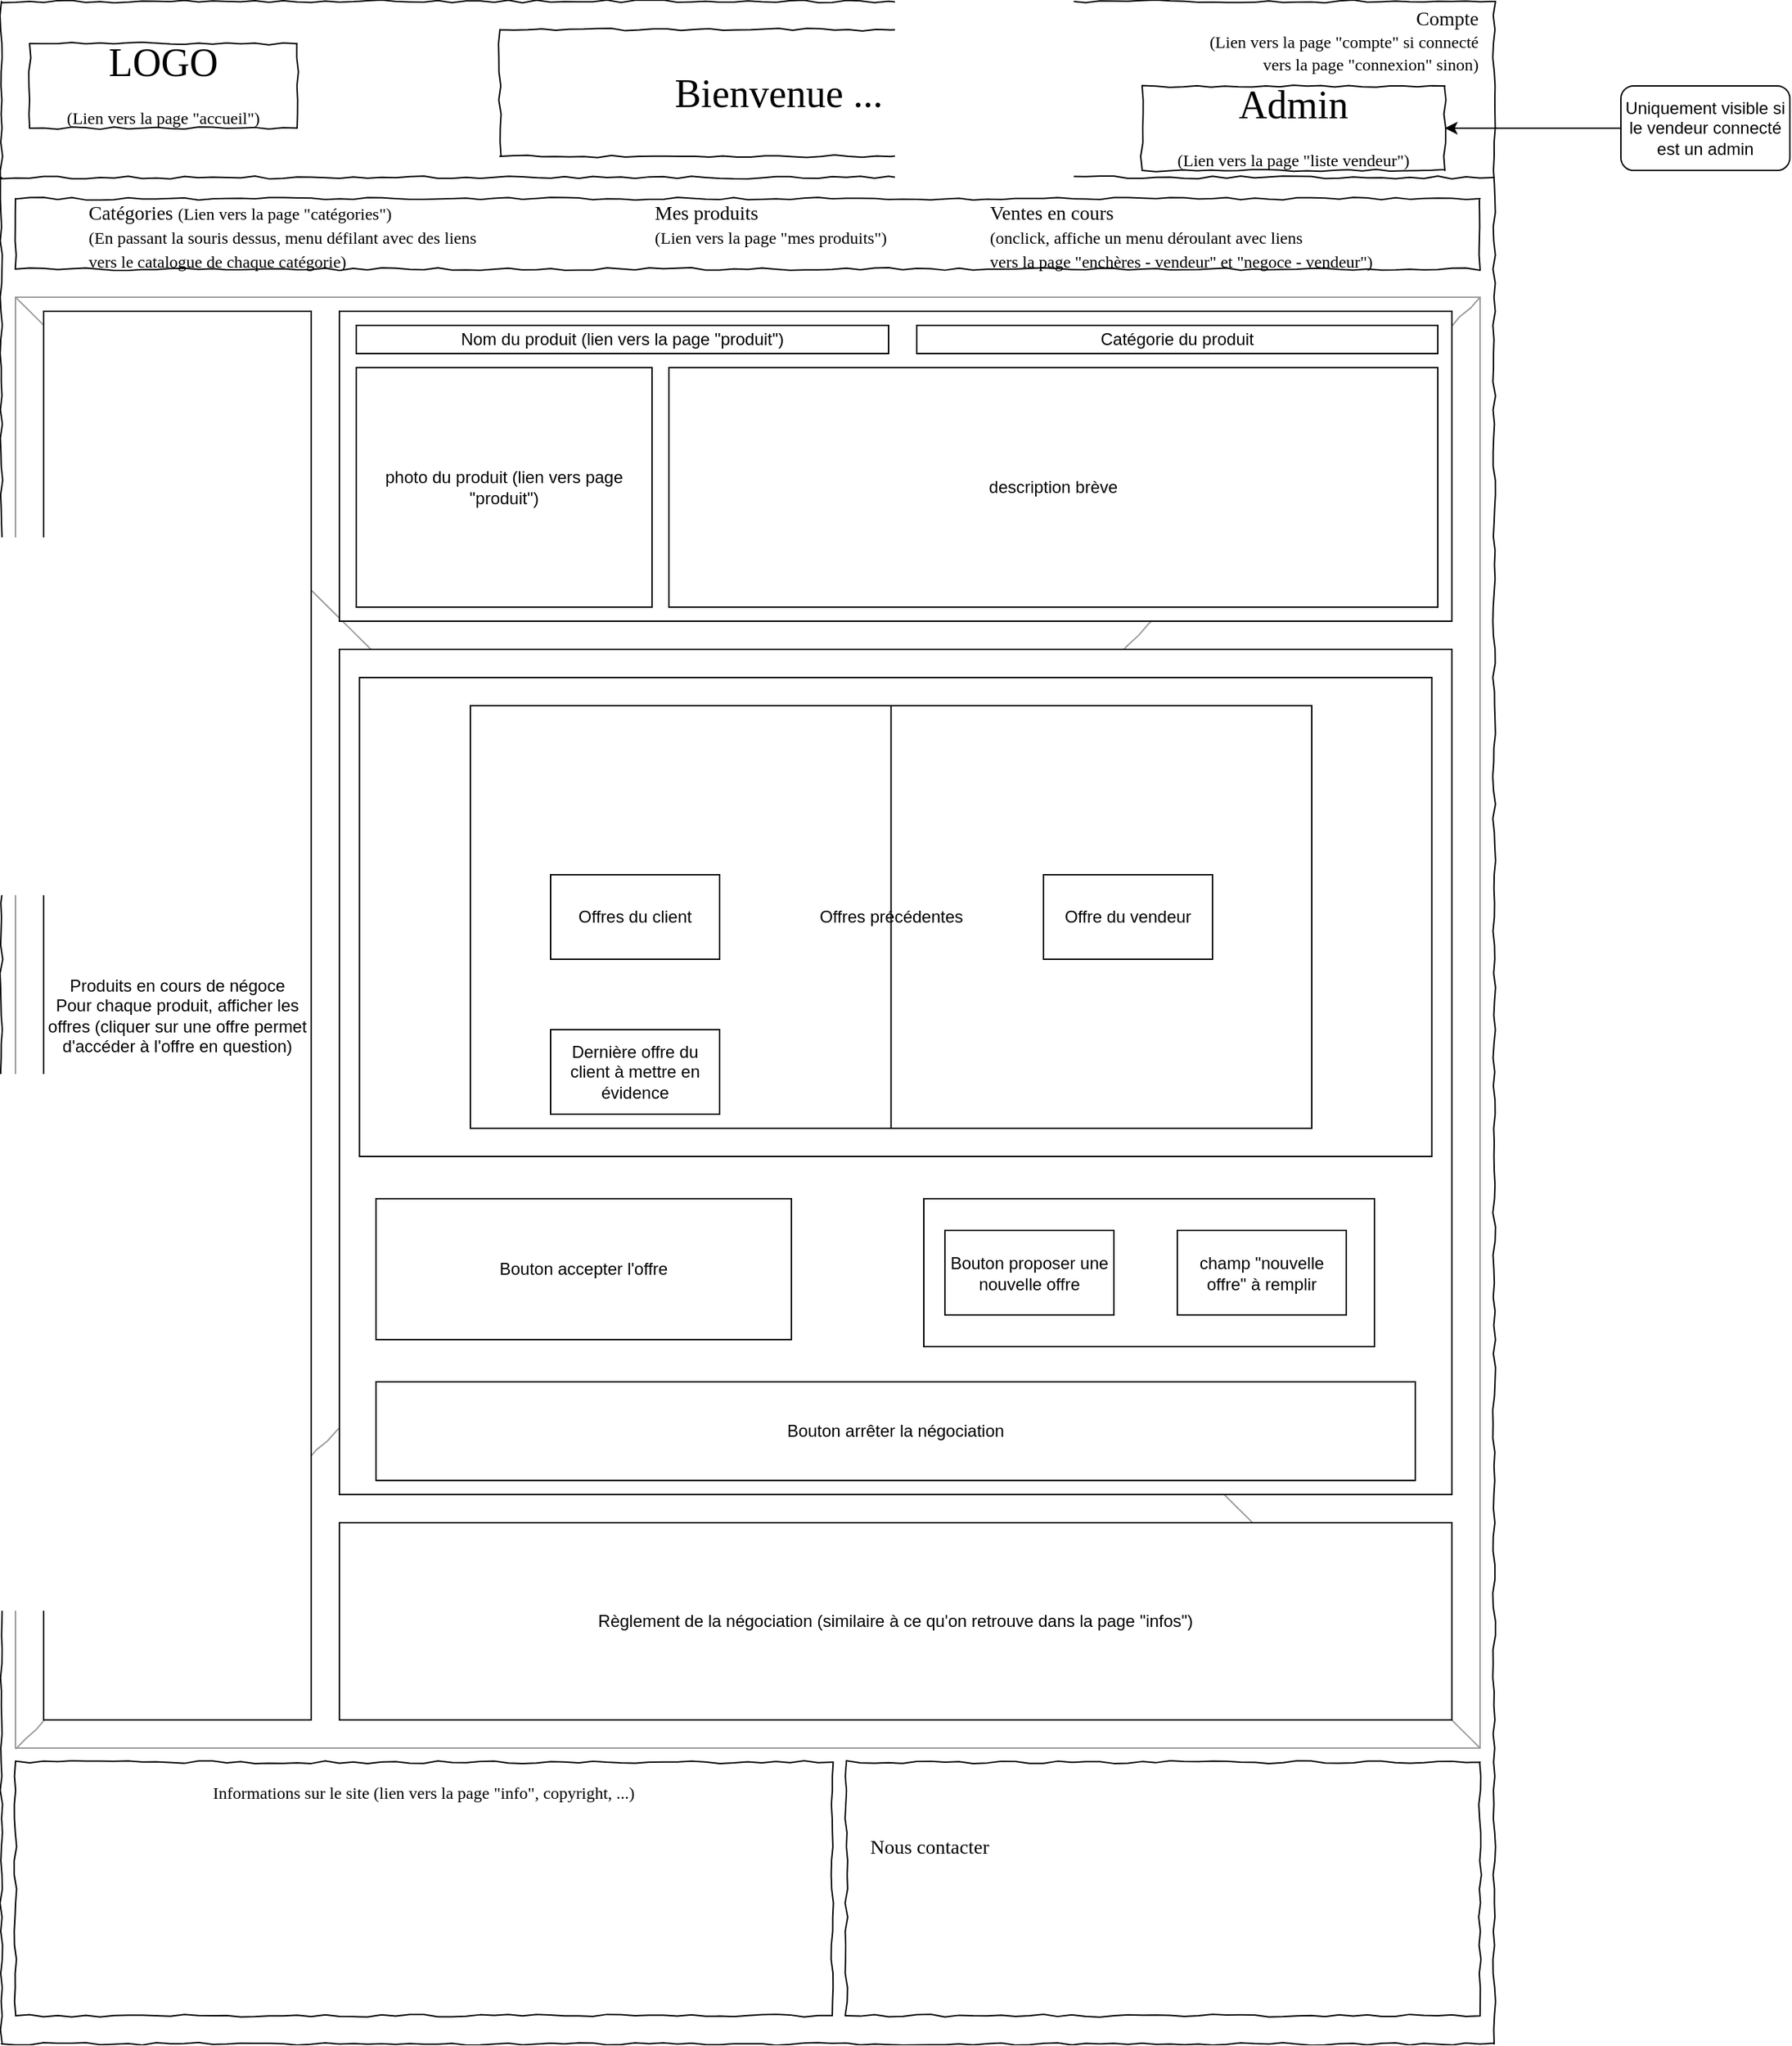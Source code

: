 <mxfile version="12.9.11" type="device"><diagram name="Page-1" id="03018318-947c-dd8e-b7a3-06fadd420f32"><mxGraphModel dx="1422" dy="798" grid="1" gridSize="10" guides="1" tooltips="1" connect="1" arrows="1" fold="1" page="1" pageScale="1" pageWidth="850" pageHeight="1500" background="#ffffff" math="0" shadow="0"><root><mxCell id="0"/><mxCell id="1" parent="0"/><mxCell id="677b7b8949515195-1" value="&#10;&#10;&lt;!--StartFragment--&gt;&lt;span style=&quot;font-family: Whitney, &amp;quot;Helvetica Neue&amp;quot;, Helvetica, Arial, sans-serif; font-size: 16px; font-style: normal; font-variant-ligatures: normal; font-variant-caps: normal; font-weight: 400; letter-spacing: normal; orphans: 2; text-align: start; text-indent: 0px; text-transform: none; widows: 2; word-spacing: 0px; -webkit-text-stroke-width: 0px; text-decoration-style: initial; text-decoration-color: initial; float: none; display: inline !important;&quot;&gt;Pere-Siffleur&lt;/span&gt;&lt;!--EndFragment--&gt;&#10;&#10;" style="whiteSpace=wrap;html=1;rounded=0;shadow=0;labelBackgroundColor=none;strokeColor=#000000;strokeWidth=1;fillColor=none;fontFamily=Verdana;fontSize=12;fontColor=#000000;align=center;comic=1;" parent="1" vertex="1"><mxGeometry x="20" y="20" width="1060" height="1450" as="geometry"/></mxCell><mxCell id="677b7b8949515195-2" value="LOGO&lt;br style=&quot;font-size: 12px&quot;&gt;&lt;span style=&quot;font-size: 12px&quot;&gt;(Lien vers la page &quot;accueil&quot;)&lt;/span&gt;" style="whiteSpace=wrap;html=1;rounded=0;shadow=0;labelBackgroundColor=none;strokeWidth=1;fontFamily=Verdana;fontSize=28;align=center;comic=1;" parent="1" vertex="1"><mxGeometry x="40" y="50" width="190" height="60" as="geometry"/></mxCell><mxCell id="677b7b8949515195-7" value="&lt;span style=&quot;text-align: right&quot;&gt;Compte&lt;/span&gt;&lt;br style=&quot;text-align: right ; font-size: 12px&quot;&gt;&lt;span style=&quot;text-align: right ; font-size: 12px&quot;&gt;(Lien vers la page &quot;compte&quot; si connecté&lt;br&gt;&lt;div&gt;vers la page &quot;connexion&quot; sinon)&lt;/div&gt;&lt;/span&gt;" style="text;html=1;points=[];align=right;verticalAlign=middle;spacingTop=-4;fontSize=14;fontFamily=Verdana;labelPosition=left;verticalLabelPosition=middle;" parent="1" vertex="1"><mxGeometry x="1070" y="40" width="60" height="20" as="geometry"/></mxCell><mxCell id="677b7b8949515195-9" value="" style="line;strokeWidth=1;html=1;rounded=0;shadow=0;labelBackgroundColor=none;fillColor=none;fontFamily=Verdana;fontSize=14;fontColor=#000000;align=center;comic=1;" parent="1" vertex="1"><mxGeometry x="20" y="140" width="1060" height="10" as="geometry"/></mxCell><mxCell id="677b7b8949515195-10" value="" style="whiteSpace=wrap;html=1;rounded=0;shadow=0;labelBackgroundColor=none;strokeWidth=1;fillColor=none;fontFamily=Verdana;fontSize=12;align=center;comic=1;" parent="1" vertex="1"><mxGeometry x="30" y="160" width="1040" height="50" as="geometry"/></mxCell><mxCell id="677b7b8949515195-11" value="Mes produits&lt;br style=&quot;font-size: 12px&quot;&gt;&lt;span style=&quot;font-size: 12px&quot;&gt;(Lien vers la page &quot;mes produits&quot;)&lt;/span&gt;" style="text;html=1;points=[];align=left;verticalAlign=top;spacingTop=-4;fontSize=14;fontFamily=Verdana" parent="1" vertex="1"><mxGeometry x="482" y="160" width="80" height="20" as="geometry"/></mxCell><mxCell id="677b7b8949515195-13" value="Ventes en cours&lt;br style=&quot;font-size: 12px&quot;&gt;&lt;span style=&quot;font-size: 12px&quot;&gt;(onclick, affiche un menu déroulant avec liens&lt;br&gt;vers la page &quot;enchères - vendeur&quot; et &quot;negoce - vendeur&quot;)&lt;/span&gt;" style="text;html=1;points=[];align=left;verticalAlign=top;spacingTop=-4;fontSize=14;fontFamily=Verdana" parent="1" vertex="1"><mxGeometry x="720" y="160" width="60" height="20" as="geometry"/></mxCell><mxCell id="677b7b8949515195-15" value="&lt;div style=&quot;text-align: justify&quot;&gt;Informations sur le site (lien vers la page &quot;info&quot;, copyright, ...)&lt;br&gt;&lt;/div&gt;" style="whiteSpace=wrap;html=1;rounded=0;shadow=0;labelBackgroundColor=none;strokeWidth=1;fillColor=none;fontFamily=Verdana;fontSize=12;align=center;verticalAlign=top;spacing=10;comic=1;" parent="1" vertex="1"><mxGeometry x="30" y="1270" width="580" height="180" as="geometry"/></mxCell><mxCell id="677b7b8949515195-16" value="" style="verticalLabelPosition=bottom;shadow=0;dashed=0;align=center;html=1;verticalAlign=top;strokeWidth=1;shape=mxgraph.mockup.graphics.simpleIcon;strokeColor=#999999;rounded=0;labelBackgroundColor=none;fontFamily=Verdana;fontSize=14;fontColor=#000000;comic=1;" parent="1" vertex="1"><mxGeometry x="30" y="230" width="1040" height="1030" as="geometry"/></mxCell><mxCell id="677b7b8949515195-26" value="" style="whiteSpace=wrap;html=1;rounded=0;shadow=0;labelBackgroundColor=none;strokeWidth=1;fillColor=none;fontFamily=Verdana;fontSize=12;align=center;comic=1;" parent="1" vertex="1"><mxGeometry x="620" y="1270" width="450" height="180" as="geometry"/></mxCell><mxCell id="677b7b8949515195-42" value="Nous contacter" style="text;html=1;points=[];align=left;verticalAlign=top;spacingTop=-4;fontSize=14;fontFamily=Verdana" parent="1" vertex="1"><mxGeometry x="635" y="1320" width="170" height="20" as="geometry"/></mxCell><mxCell id="Vz2qVGnKAH75r2qcj9Pt-3" value="Bienvenue ..." style="whiteSpace=wrap;html=1;rounded=0;shadow=0;labelBackgroundColor=none;strokeWidth=1;fontFamily=Verdana;fontSize=28;align=center;comic=1;" parent="1" vertex="1"><mxGeometry x="374" y="40" width="396" height="90" as="geometry"/></mxCell><mxCell id="SH19D6yOcs5mVSagk4fh-6" value="Produits en cours de négoce&lt;br&gt;Pour chaque produit, afficher les offres (cliquer sur une offre permet d'accéder à l'offre en question)" style="rounded=0;whiteSpace=wrap;html=1;" parent="1" vertex="1"><mxGeometry x="50" y="240" width="190" height="1000" as="geometry"/></mxCell><mxCell id="SH19D6yOcs5mVSagk4fh-7" value="" style="rounded=0;whiteSpace=wrap;html=1;" parent="1" vertex="1"><mxGeometry x="260" y="240" width="790" height="220" as="geometry"/></mxCell><mxCell id="SH19D6yOcs5mVSagk4fh-8" value="photo du produit (lien vers page &quot;produit&quot;)" style="rounded=0;whiteSpace=wrap;html=1;" parent="1" vertex="1"><mxGeometry x="272" y="280" width="210" height="170" as="geometry"/></mxCell><mxCell id="SH19D6yOcs5mVSagk4fh-9" value="description brève" style="rounded=0;whiteSpace=wrap;html=1;" parent="1" vertex="1"><mxGeometry x="494" y="280" width="546" height="170" as="geometry"/></mxCell><mxCell id="SH19D6yOcs5mVSagk4fh-12" value="" style="rounded=0;whiteSpace=wrap;html=1;" parent="1" vertex="1"><mxGeometry x="260" y="480" width="790" height="600" as="geometry"/></mxCell><mxCell id="SH19D6yOcs5mVSagk4fh-16" value="Règlement de la négociation (similaire à ce qu'on retrouve dans la page &quot;infos&quot;)" style="rounded=0;whiteSpace=wrap;html=1;" parent="1" vertex="1"><mxGeometry x="260" y="1100" width="790" height="140" as="geometry"/></mxCell><mxCell id="89qd7S5TE1IbFgvVxigw-2" value="" style="rounded=0;whiteSpace=wrap;html=1;" parent="1" vertex="1"><mxGeometry x="274.25" y="500" width="761.5" height="340" as="geometry"/></mxCell><mxCell id="89qd7S5TE1IbFgvVxigw-4" value="Offres précédentes" style="rounded=0;whiteSpace=wrap;html=1;" parent="1" vertex="1"><mxGeometry x="353" y="520" width="597.5" height="300" as="geometry"/></mxCell><mxCell id="89qd7S5TE1IbFgvVxigw-5" value="Bouton accepter l'offre" style="rounded=0;whiteSpace=wrap;html=1;" parent="1" vertex="1"><mxGeometry x="286" y="870" width="295" height="100" as="geometry"/></mxCell><mxCell id="89qd7S5TE1IbFgvVxigw-6" value="" style="rounded=0;whiteSpace=wrap;html=1;" parent="1" vertex="1"><mxGeometry x="675" y="870" width="320" height="105" as="geometry"/></mxCell><mxCell id="89qd7S5TE1IbFgvVxigw-7" value="Bouton proposer une nouvelle offre" style="rounded=0;whiteSpace=wrap;html=1;" parent="1" vertex="1"><mxGeometry x="690" y="892.5" width="120" height="60" as="geometry"/></mxCell><mxCell id="89qd7S5TE1IbFgvVxigw-8" value="champ &quot;nouvelle offre&quot; à remplir" style="rounded=0;whiteSpace=wrap;html=1;" parent="1" vertex="1"><mxGeometry x="855" y="892.5" width="120" height="60" as="geometry"/></mxCell><mxCell id="89qd7S5TE1IbFgvVxigw-9" value="Bouton arrêter la négociation" style="rounded=0;whiteSpace=wrap;html=1;" parent="1" vertex="1"><mxGeometry x="286" y="1000" width="738" height="70" as="geometry"/></mxCell><mxCell id="89qd7S5TE1IbFgvVxigw-16" value="" style="endArrow=none;html=1;entryX=0.5;entryY=0;entryDx=0;entryDy=0;exitX=0.5;exitY=1;exitDx=0;exitDy=0;" parent="1" source="89qd7S5TE1IbFgvVxigw-4" target="89qd7S5TE1IbFgvVxigw-4" edge="1"><mxGeometry width="50" height="50" relative="1" as="geometry"><mxPoint x="610" y="650" as="sourcePoint"/><mxPoint x="660" y="600" as="targetPoint"/></mxGeometry></mxCell><mxCell id="89qd7S5TE1IbFgvVxigw-17" value="Offres du client" style="rounded=0;whiteSpace=wrap;html=1;" parent="1" vertex="1"><mxGeometry x="410" y="640" width="120" height="60" as="geometry"/></mxCell><mxCell id="89qd7S5TE1IbFgvVxigw-18" value="Offre du vendeur" style="rounded=0;whiteSpace=wrap;html=1;" parent="1" vertex="1"><mxGeometry x="760" y="640" width="120" height="60" as="geometry"/></mxCell><mxCell id="89qd7S5TE1IbFgvVxigw-19" value="Dernière offre du client à mettre en évidence" style="rounded=0;whiteSpace=wrap;html=1;" parent="1" vertex="1"><mxGeometry x="410" y="750" width="120" height="60" as="geometry"/></mxCell><mxCell id="gwmVjYfbbYenAInw5Rv1-1" value="Catégories&amp;nbsp;&lt;span style=&quot;font-size: 12px&quot;&gt;(Lien vers la page &quot;catégories&quot;)&lt;br&gt;(En passant la souris dessus, menu défilant avec des liens&amp;nbsp;&lt;br&gt;vers le catalogue de chaque catégorie)&lt;/span&gt;" style="text;html=1;points=[];align=left;verticalAlign=top;spacingTop=-4;fontSize=14;fontFamily=Verdana" parent="1" vertex="1"><mxGeometry x="80" y="160" width="80" height="20" as="geometry"/></mxCell><mxCell id="6OyjdjMKz7FCkNytKK5M-1" value="Nom du produit (lien vers la page &quot;produit&quot;)" style="rounded=0;whiteSpace=wrap;html=1;" parent="1" vertex="1"><mxGeometry x="272" y="250" width="378" height="20" as="geometry"/></mxCell><mxCell id="6OyjdjMKz7FCkNytKK5M-2" value="Catégorie du produit" style="rounded=0;whiteSpace=wrap;html=1;" parent="1" vertex="1"><mxGeometry x="670" y="250" width="370" height="20" as="geometry"/></mxCell><mxCell id="EeDCeT-7_qn6VQW9NB8H-1" value="Admin&lt;br style=&quot;font-size: 12px&quot;&gt;&lt;span style=&quot;font-size: 12px&quot;&gt;(Lien vers la page &quot;liste vendeur&quot;)&lt;/span&gt;" style="whiteSpace=wrap;html=1;rounded=0;shadow=0;labelBackgroundColor=none;strokeWidth=1;fontFamily=Verdana;fontSize=28;align=center;comic=1;" vertex="1" parent="1"><mxGeometry x="830" y="80" width="215" height="60" as="geometry"/></mxCell><mxCell id="EeDCeT-7_qn6VQW9NB8H-2" value="&lt;span&gt;Uniquement visible si le vendeur connecté est un admin&lt;/span&gt;" style="rounded=1;whiteSpace=wrap;html=1;" vertex="1" parent="1"><mxGeometry x="1170" y="80" width="120" height="60" as="geometry"/></mxCell><mxCell id="EeDCeT-7_qn6VQW9NB8H-3" value="" style="endArrow=classic;html=1;entryX=1;entryY=0.5;entryDx=0;entryDy=0;exitX=0;exitY=0.5;exitDx=0;exitDy=0;" edge="1" parent="1" source="EeDCeT-7_qn6VQW9NB8H-2" target="EeDCeT-7_qn6VQW9NB8H-1"><mxGeometry width="50" height="50" relative="1" as="geometry"><mxPoint x="1170" y="220" as="sourcePoint"/><mxPoint x="1220" y="170" as="targetPoint"/></mxGeometry></mxCell></root></mxGraphModel></diagram></mxfile>